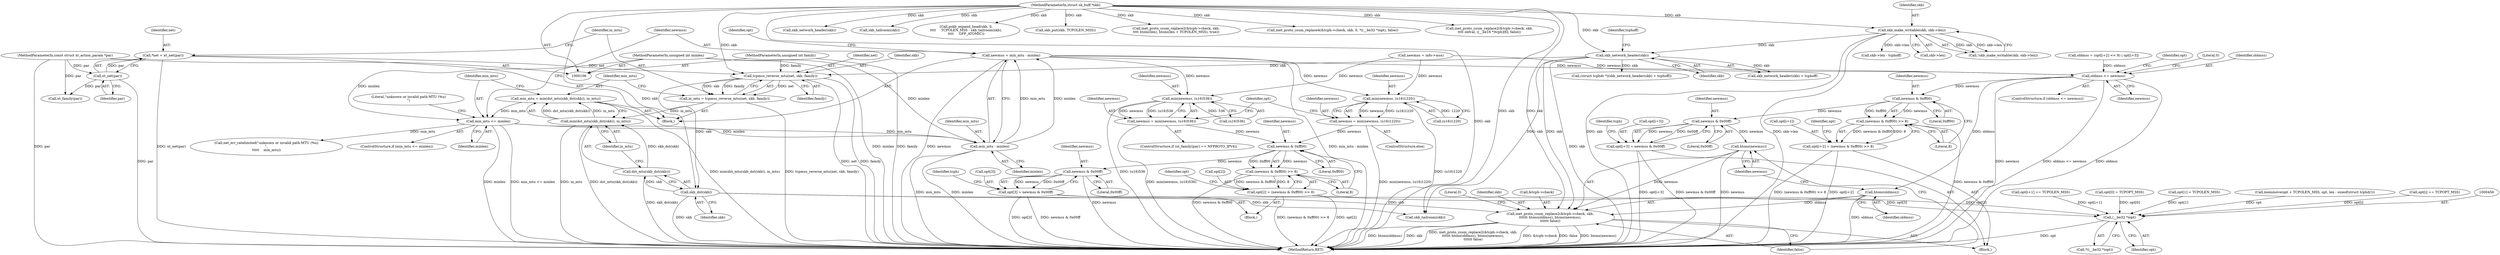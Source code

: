 digraph "0_linux_2638fd0f92d4397884fd991d8f4925cb3f081901@integer" {
"1000226" [label="(Call,newmss = min_mtu - minlen)"];
"1000228" [label="(Call,min_mtu - minlen)"];
"1000216" [label="(Call,min_mtu <= minlen)"];
"1000208" [label="(Call,min_mtu = min(dst_mtu(skb_dst(skb)), in_mtu))"];
"1000210" [label="(Call,min(dst_mtu(skb_dst(skb)), in_mtu))"];
"1000211" [label="(Call,dst_mtu(skb_dst(skb)))"];
"1000212" [label="(Call,skb_dst(skb))"];
"1000203" [label="(Call,tcpmss_reverse_mtu(net, skb, family))"];
"1000196" [label="(Call,*net = xt_net(par))"];
"1000198" [label="(Call,xt_net(par))"];
"1000108" [label="(MethodParameterIn,const struct xt_action_param *par)"];
"1000166" [label="(Call,skb_network_header(skb))"];
"1000136" [label="(Call,skb_make_writable(skb, skb->len))"];
"1000107" [label="(MethodParameterIn,struct sk_buff *skb)"];
"1000109" [label="(MethodParameterIn,unsigned int family)"];
"1000201" [label="(Call,in_mtu = tcpmss_reverse_mtu(net, skb, family))"];
"1000111" [label="(MethodParameterIn,unsigned int minlen)"];
"1000290" [label="(Call,oldmss <= newmss)"];
"1000302" [label="(Call,newmss & 0xff00)"];
"1000301" [label="(Call,(newmss & 0xff00) >> 8)"];
"1000295" [label="(Call,opt[i+2] = (newmss & 0xff00) >> 8)"];
"1000312" [label="(Call,newmss & 0x00ff)"];
"1000306" [label="(Call,opt[i+3] = newmss & 0x00ff)"];
"1000323" [label="(Call,htons(newmss))"];
"1000315" [label="(Call,inet_proto_csum_replace2(&tcph->check, skb,\n\t\t\t\t\t\t htons(oldmss), htons(newmss),\n\t\t\t\t\t\t false))"];
"1000321" [label="(Call,htons(oldmss))"];
"1000378" [label="(Call,min(newmss, (u16)536))"];
"1000376" [label="(Call,newmss = min(newmss, (u16)536))"];
"1000436" [label="(Call,newmss & 0xff00)"];
"1000435" [label="(Call,(newmss & 0xff00) >> 8)"];
"1000431" [label="(Call,opt[2] = (newmss & 0xff00) >> 8)"];
"1000455" [label="(Call,(__be32 *)opt)"];
"1000444" [label="(Call,newmss & 0x00ff)"];
"1000440" [label="(Call,opt[3] = newmss & 0x00ff)"];
"1000386" [label="(Call,min(newmss, (u16)1220))"];
"1000384" [label="(Call,newmss = min(newmss, (u16)1220))"];
"1000108" [label="(MethodParameterIn,const struct xt_action_param *par)"];
"1000365" [label="(Call,skb_network_header(skb))"];
"1000265" [label="(Call,opt[i+1] == TCPOLEN_MSS)"];
"1000109" [label="(MethodParameterIn,unsigned int family)"];
"1000274" [label="(Call,oldmss = (opt[i+2] << 8) | opt[i+3])"];
"1000308" [label="(Identifier,opt)"];
"1000199" [label="(Identifier,par)"];
"1000197" [label="(Identifier,net)"];
"1000371" [label="(ControlStructure,if (xt_family(par) == NFPROTO_IPV4))"];
"1000295" [label="(Call,opt[i+2] = (newmss & 0xff00) >> 8)"];
"1000230" [label="(Identifier,minlen)"];
"1000304" [label="(Literal,0xff00)"];
"1000376" [label="(Call,newmss = min(newmss, (u16)536))"];
"1000137" [label="(Identifier,skb)"];
"1000383" [label="(ControlStructure,else)"];
"1000377" [label="(Identifier,newmss)"];
"1000313" [label="(Identifier,newmss)"];
"1000218" [label="(Identifier,minlen)"];
"1000444" [label="(Call,newmss & 0x00ff)"];
"1000436" [label="(Call,newmss & 0xff00)"];
"1000314" [label="(Literal,0x00ff)"];
"1000290" [label="(Call,oldmss <= newmss)"];
"1000226" [label="(Call,newmss = min_mtu - minlen)"];
"1000307" [label="(Call,opt[i+3])"];
"1000206" [label="(Identifier,family)"];
"1000437" [label="(Identifier,newmss)"];
"1000455" [label="(Call,(__be32 *)opt)"];
"1000454" [label="(Call,*((__be32 *)opt))"];
"1000204" [label="(Identifier,net)"];
"1000302" [label="(Call,newmss & 0xff00)"];
"1000421" [label="(Call,opt[0] = TCPOPT_MSS)"];
"1000232" [label="(Call,newmss = info->mss)"];
"1000435" [label="(Call,(newmss & 0xff00) >> 8)"];
"1000136" [label="(Call,skb_make_writable(skb, skb->len))"];
"1000297" [label="(Identifier,opt)"];
"1000212" [label="(Call,skb_dst(skb))"];
"1000205" [label="(Identifier,skb)"];
"1000354" [label="(Call,skb_tailroom(skb))"];
"1000323" [label="(Call,htons(newmss))"];
"1000432" [label="(Call,opt[2])"];
"1000322" [label="(Identifier,oldmss)"];
"1000112" [label="(Block,)"];
"1000227" [label="(Identifier,newmss)"];
"1000216" [label="(Call,min_mtu <= minlen)"];
"1000349" [label="(Call,pskb_expand_head(skb, 0,\n\t\t\t\t     TCPOLEN_MSS - skb_tailroom(skb),\n\t\t\t\t     GFP_ATOMIC))"];
"1000450" [label="(Identifier,tcph)"];
"1000165" [label="(Call,skb_network_header(skb) + tcphoff)"];
"1000238" [label="(Identifier,opt)"];
"1000217" [label="(Identifier,min_mtu)"];
"1000344" [label="(Call,skb_tailroom(skb))"];
"1000201" [label="(Call,in_mtu = tcpmss_reverse_mtu(net, skb, family))"];
"1000209" [label="(Identifier,min_mtu)"];
"1000386" [label="(Call,min(newmss, (u16)1220))"];
"1000373" [label="(Call,xt_family(par))"];
"1000438" [label="(Literal,0xff00)"];
"1000446" [label="(Literal,0x00ff)"];
"1000292" [label="(Identifier,newmss)"];
"1000488" [label="(MethodReturn,RET)"];
"1000324" [label="(Identifier,newmss)"];
"1000385" [label="(Identifier,newmss)"];
"1000312" [label="(Call,newmss & 0x00ff)"];
"1000439" [label="(Literal,8)"];
"1000368" [label="(Call,skb_put(skb, TCPOLEN_MSS))"];
"1000392" [label="(Identifier,opt)"];
"1000221" [label="(Literal,\"unknown or invalid path-MTU (%u)\n\")"];
"1000315" [label="(Call,inet_proto_csum_replace2(&tcph->check, skb,\n\t\t\t\t\t\t htons(oldmss), htons(newmss),\n\t\t\t\t\t\t false))"];
"1000166" [label="(Call,skb_network_header(skb))"];
"1000325" [label="(Identifier,false)"];
"1000380" [label="(Call,(u16)536)"];
"1000426" [label="(Call,opt[1] = TCPOLEN_MSS)"];
"1000379" [label="(Identifier,newmss)"];
"1000431" [label="(Call,opt[2] = (newmss & 0xff00) >> 8)"];
"1000387" [label="(Identifier,newmss)"];
"1000408" [label="(Call,inet_proto_csum_replace2(&tcph->check, skb,\n\t\t\t\t htons(len), htons(len + TCPOLEN_MSS), true))"];
"1000208" [label="(Call,min_mtu = min(dst_mtu(skb_dst(skb)), in_mtu))"];
"1000320" [label="(Identifier,skb)"];
"1000457" [label="(Identifier,opt)"];
"1000211" [label="(Call,dst_mtu(skb_dst(skb)))"];
"1000272" [label="(Block,)"];
"1000294" [label="(Literal,0)"];
"1000198" [label="(Call,xt_net(par))"];
"1000210" [label="(Call,min(dst_mtu(skb_dst(skb)), in_mtu))"];
"1000442" [label="(Identifier,opt)"];
"1000107" [label="(MethodParameterIn,struct sk_buff *skb)"];
"1000214" [label="(Identifier,in_mtu)"];
"1000203" [label="(Call,tcpmss_reverse_mtu(net, skb, family))"];
"1000296" [label="(Call,opt[i+2])"];
"1000316" [label="(Call,&tcph->check)"];
"1000202" [label="(Identifier,in_mtu)"];
"1000146" [label="(Call,skb->len - tcphoff)"];
"1000399" [label="(Call,memmove(opt + TCPOLEN_MSS, opt, len - sizeof(struct tcphdr)))"];
"1000305" [label="(Literal,8)"];
"1000327" [label="(Literal,0)"];
"1000111" [label="(MethodParameterIn,unsigned int minlen)"];
"1000220" [label="(Call,net_err_ratelimited(\"unknown or invalid path-MTU (%u)\n\",\n\t\t\t\t\t    min_mtu))"];
"1000138" [label="(Call,skb->len)"];
"1000291" [label="(Identifier,oldmss)"];
"1000163" [label="(Call,(struct tcphdr *)(skb_network_header(skb) + tcphoff))"];
"1000303" [label="(Identifier,newmss)"];
"1000167" [label="(Identifier,skb)"];
"1000447" [label="(Call,inet_proto_csum_replace4(&tcph->check, skb, 0, *((__be32 *)opt), false))"];
"1000194" [label="(Block,)"];
"1000196" [label="(Call,*net = xt_net(par))"];
"1000213" [label="(Identifier,skb)"];
"1000440" [label="(Call,opt[3] = newmss & 0x00ff)"];
"1000135" [label="(Call,!skb_make_writable(skb, skb->len))"];
"1000260" [label="(Call,opt[i] == TCPOPT_MSS)"];
"1000168" [label="(Identifier,tcphoff)"];
"1000388" [label="(Call,(u16)1220)"];
"1000301" [label="(Call,(newmss & 0xff00) >> 8)"];
"1000318" [label="(Identifier,tcph)"];
"1000441" [label="(Call,opt[3])"];
"1000306" [label="(Call,opt[i+3] = newmss & 0x00ff)"];
"1000228" [label="(Call,min_mtu - minlen)"];
"1000378" [label="(Call,min(newmss, (u16)536))"];
"1000289" [label="(ControlStructure,if (oldmss <= newmss))"];
"1000445" [label="(Identifier,newmss)"];
"1000321" [label="(Call,htons(oldmss))"];
"1000384" [label="(Call,newmss = min(newmss, (u16)1220))"];
"1000473" [label="(Call,inet_proto_csum_replace2(&tcph->check, skb,\n\t\t\t\t oldval, ((__be16 *)tcph)[6], false))"];
"1000215" [label="(ControlStructure,if (min_mtu <= minlen))"];
"1000229" [label="(Identifier,min_mtu)"];
"1000226" -> "1000194"  [label="AST: "];
"1000226" -> "1000228"  [label="CFG: "];
"1000227" -> "1000226"  [label="AST: "];
"1000228" -> "1000226"  [label="AST: "];
"1000238" -> "1000226"  [label="CFG: "];
"1000226" -> "1000488"  [label="DDG: newmss"];
"1000226" -> "1000488"  [label="DDG: min_mtu - minlen"];
"1000228" -> "1000226"  [label="DDG: min_mtu"];
"1000228" -> "1000226"  [label="DDG: minlen"];
"1000226" -> "1000290"  [label="DDG: newmss"];
"1000226" -> "1000378"  [label="DDG: newmss"];
"1000226" -> "1000386"  [label="DDG: newmss"];
"1000228" -> "1000230"  [label="CFG: "];
"1000229" -> "1000228"  [label="AST: "];
"1000230" -> "1000228"  [label="AST: "];
"1000228" -> "1000488"  [label="DDG: min_mtu"];
"1000228" -> "1000488"  [label="DDG: minlen"];
"1000216" -> "1000228"  [label="DDG: min_mtu"];
"1000216" -> "1000228"  [label="DDG: minlen"];
"1000111" -> "1000228"  [label="DDG: minlen"];
"1000216" -> "1000215"  [label="AST: "];
"1000216" -> "1000218"  [label="CFG: "];
"1000217" -> "1000216"  [label="AST: "];
"1000218" -> "1000216"  [label="AST: "];
"1000221" -> "1000216"  [label="CFG: "];
"1000227" -> "1000216"  [label="CFG: "];
"1000216" -> "1000488"  [label="DDG: min_mtu <= minlen"];
"1000216" -> "1000488"  [label="DDG: minlen"];
"1000208" -> "1000216"  [label="DDG: min_mtu"];
"1000111" -> "1000216"  [label="DDG: minlen"];
"1000216" -> "1000220"  [label="DDG: min_mtu"];
"1000208" -> "1000194"  [label="AST: "];
"1000208" -> "1000210"  [label="CFG: "];
"1000209" -> "1000208"  [label="AST: "];
"1000210" -> "1000208"  [label="AST: "];
"1000217" -> "1000208"  [label="CFG: "];
"1000208" -> "1000488"  [label="DDG: min(dst_mtu(skb_dst(skb)), in_mtu)"];
"1000210" -> "1000208"  [label="DDG: dst_mtu(skb_dst(skb))"];
"1000210" -> "1000208"  [label="DDG: in_mtu"];
"1000210" -> "1000214"  [label="CFG: "];
"1000211" -> "1000210"  [label="AST: "];
"1000214" -> "1000210"  [label="AST: "];
"1000210" -> "1000488"  [label="DDG: in_mtu"];
"1000210" -> "1000488"  [label="DDG: dst_mtu(skb_dst(skb))"];
"1000211" -> "1000210"  [label="DDG: skb_dst(skb)"];
"1000201" -> "1000210"  [label="DDG: in_mtu"];
"1000211" -> "1000212"  [label="CFG: "];
"1000212" -> "1000211"  [label="AST: "];
"1000214" -> "1000211"  [label="CFG: "];
"1000211" -> "1000488"  [label="DDG: skb_dst(skb)"];
"1000212" -> "1000211"  [label="DDG: skb"];
"1000212" -> "1000213"  [label="CFG: "];
"1000213" -> "1000212"  [label="AST: "];
"1000212" -> "1000488"  [label="DDG: skb"];
"1000203" -> "1000212"  [label="DDG: skb"];
"1000107" -> "1000212"  [label="DDG: skb"];
"1000212" -> "1000315"  [label="DDG: skb"];
"1000212" -> "1000344"  [label="DDG: skb"];
"1000203" -> "1000201"  [label="AST: "];
"1000203" -> "1000206"  [label="CFG: "];
"1000204" -> "1000203"  [label="AST: "];
"1000205" -> "1000203"  [label="AST: "];
"1000206" -> "1000203"  [label="AST: "];
"1000201" -> "1000203"  [label="CFG: "];
"1000203" -> "1000488"  [label="DDG: family"];
"1000203" -> "1000488"  [label="DDG: net"];
"1000203" -> "1000201"  [label="DDG: net"];
"1000203" -> "1000201"  [label="DDG: skb"];
"1000203" -> "1000201"  [label="DDG: family"];
"1000196" -> "1000203"  [label="DDG: net"];
"1000166" -> "1000203"  [label="DDG: skb"];
"1000107" -> "1000203"  [label="DDG: skb"];
"1000109" -> "1000203"  [label="DDG: family"];
"1000196" -> "1000194"  [label="AST: "];
"1000196" -> "1000198"  [label="CFG: "];
"1000197" -> "1000196"  [label="AST: "];
"1000198" -> "1000196"  [label="AST: "];
"1000202" -> "1000196"  [label="CFG: "];
"1000196" -> "1000488"  [label="DDG: xt_net(par)"];
"1000198" -> "1000196"  [label="DDG: par"];
"1000198" -> "1000199"  [label="CFG: "];
"1000199" -> "1000198"  [label="AST: "];
"1000198" -> "1000488"  [label="DDG: par"];
"1000108" -> "1000198"  [label="DDG: par"];
"1000198" -> "1000373"  [label="DDG: par"];
"1000108" -> "1000106"  [label="AST: "];
"1000108" -> "1000488"  [label="DDG: par"];
"1000108" -> "1000373"  [label="DDG: par"];
"1000166" -> "1000165"  [label="AST: "];
"1000166" -> "1000167"  [label="CFG: "];
"1000167" -> "1000166"  [label="AST: "];
"1000168" -> "1000166"  [label="CFG: "];
"1000166" -> "1000488"  [label="DDG: skb"];
"1000166" -> "1000163"  [label="DDG: skb"];
"1000166" -> "1000165"  [label="DDG: skb"];
"1000136" -> "1000166"  [label="DDG: skb"];
"1000107" -> "1000166"  [label="DDG: skb"];
"1000166" -> "1000315"  [label="DDG: skb"];
"1000166" -> "1000344"  [label="DDG: skb"];
"1000136" -> "1000135"  [label="AST: "];
"1000136" -> "1000138"  [label="CFG: "];
"1000137" -> "1000136"  [label="AST: "];
"1000138" -> "1000136"  [label="AST: "];
"1000135" -> "1000136"  [label="CFG: "];
"1000136" -> "1000488"  [label="DDG: skb->len"];
"1000136" -> "1000488"  [label="DDG: skb"];
"1000136" -> "1000135"  [label="DDG: skb"];
"1000136" -> "1000135"  [label="DDG: skb->len"];
"1000107" -> "1000136"  [label="DDG: skb"];
"1000136" -> "1000146"  [label="DDG: skb->len"];
"1000107" -> "1000106"  [label="AST: "];
"1000107" -> "1000488"  [label="DDG: skb"];
"1000107" -> "1000315"  [label="DDG: skb"];
"1000107" -> "1000344"  [label="DDG: skb"];
"1000107" -> "1000349"  [label="DDG: skb"];
"1000107" -> "1000354"  [label="DDG: skb"];
"1000107" -> "1000365"  [label="DDG: skb"];
"1000107" -> "1000368"  [label="DDG: skb"];
"1000107" -> "1000408"  [label="DDG: skb"];
"1000107" -> "1000447"  [label="DDG: skb"];
"1000107" -> "1000473"  [label="DDG: skb"];
"1000109" -> "1000106"  [label="AST: "];
"1000109" -> "1000488"  [label="DDG: family"];
"1000201" -> "1000194"  [label="AST: "];
"1000202" -> "1000201"  [label="AST: "];
"1000209" -> "1000201"  [label="CFG: "];
"1000201" -> "1000488"  [label="DDG: tcpmss_reverse_mtu(net, skb, family)"];
"1000111" -> "1000106"  [label="AST: "];
"1000111" -> "1000488"  [label="DDG: minlen"];
"1000290" -> "1000289"  [label="AST: "];
"1000290" -> "1000292"  [label="CFG: "];
"1000291" -> "1000290"  [label="AST: "];
"1000292" -> "1000290"  [label="AST: "];
"1000294" -> "1000290"  [label="CFG: "];
"1000297" -> "1000290"  [label="CFG: "];
"1000290" -> "1000488"  [label="DDG: oldmss"];
"1000290" -> "1000488"  [label="DDG: newmss"];
"1000290" -> "1000488"  [label="DDG: oldmss <= newmss"];
"1000274" -> "1000290"  [label="DDG: oldmss"];
"1000232" -> "1000290"  [label="DDG: newmss"];
"1000290" -> "1000302"  [label="DDG: newmss"];
"1000290" -> "1000321"  [label="DDG: oldmss"];
"1000302" -> "1000301"  [label="AST: "];
"1000302" -> "1000304"  [label="CFG: "];
"1000303" -> "1000302"  [label="AST: "];
"1000304" -> "1000302"  [label="AST: "];
"1000305" -> "1000302"  [label="CFG: "];
"1000302" -> "1000301"  [label="DDG: newmss"];
"1000302" -> "1000301"  [label="DDG: 0xff00"];
"1000302" -> "1000312"  [label="DDG: newmss"];
"1000301" -> "1000295"  [label="AST: "];
"1000301" -> "1000305"  [label="CFG: "];
"1000305" -> "1000301"  [label="AST: "];
"1000295" -> "1000301"  [label="CFG: "];
"1000301" -> "1000488"  [label="DDG: newmss & 0xff00"];
"1000301" -> "1000295"  [label="DDG: newmss & 0xff00"];
"1000301" -> "1000295"  [label="DDG: 8"];
"1000295" -> "1000272"  [label="AST: "];
"1000296" -> "1000295"  [label="AST: "];
"1000308" -> "1000295"  [label="CFG: "];
"1000295" -> "1000488"  [label="DDG: opt[i+2]"];
"1000295" -> "1000488"  [label="DDG: (newmss & 0xff00) >> 8"];
"1000312" -> "1000306"  [label="AST: "];
"1000312" -> "1000314"  [label="CFG: "];
"1000313" -> "1000312"  [label="AST: "];
"1000314" -> "1000312"  [label="AST: "];
"1000306" -> "1000312"  [label="CFG: "];
"1000312" -> "1000306"  [label="DDG: newmss"];
"1000312" -> "1000306"  [label="DDG: 0x00ff"];
"1000312" -> "1000323"  [label="DDG: newmss"];
"1000306" -> "1000272"  [label="AST: "];
"1000307" -> "1000306"  [label="AST: "];
"1000318" -> "1000306"  [label="CFG: "];
"1000306" -> "1000488"  [label="DDG: newmss & 0x00ff"];
"1000306" -> "1000488"  [label="DDG: opt[i+3]"];
"1000323" -> "1000315"  [label="AST: "];
"1000323" -> "1000324"  [label="CFG: "];
"1000324" -> "1000323"  [label="AST: "];
"1000325" -> "1000323"  [label="CFG: "];
"1000323" -> "1000488"  [label="DDG: newmss"];
"1000323" -> "1000315"  [label="DDG: newmss"];
"1000315" -> "1000272"  [label="AST: "];
"1000315" -> "1000325"  [label="CFG: "];
"1000316" -> "1000315"  [label="AST: "];
"1000320" -> "1000315"  [label="AST: "];
"1000321" -> "1000315"  [label="AST: "];
"1000325" -> "1000315"  [label="AST: "];
"1000327" -> "1000315"  [label="CFG: "];
"1000315" -> "1000488"  [label="DDG: inet_proto_csum_replace2(&tcph->check, skb,\n\t\t\t\t\t\t htons(oldmss), htons(newmss),\n\t\t\t\t\t\t false)"];
"1000315" -> "1000488"  [label="DDG: &tcph->check"];
"1000315" -> "1000488"  [label="DDG: false"];
"1000315" -> "1000488"  [label="DDG: htons(newmss)"];
"1000315" -> "1000488"  [label="DDG: htons(oldmss)"];
"1000315" -> "1000488"  [label="DDG: skb"];
"1000321" -> "1000315"  [label="DDG: oldmss"];
"1000321" -> "1000322"  [label="CFG: "];
"1000322" -> "1000321"  [label="AST: "];
"1000324" -> "1000321"  [label="CFG: "];
"1000321" -> "1000488"  [label="DDG: oldmss"];
"1000378" -> "1000376"  [label="AST: "];
"1000378" -> "1000380"  [label="CFG: "];
"1000379" -> "1000378"  [label="AST: "];
"1000380" -> "1000378"  [label="AST: "];
"1000376" -> "1000378"  [label="CFG: "];
"1000378" -> "1000488"  [label="DDG: (u16)536"];
"1000378" -> "1000376"  [label="DDG: newmss"];
"1000378" -> "1000376"  [label="DDG: (u16)536"];
"1000232" -> "1000378"  [label="DDG: newmss"];
"1000380" -> "1000378"  [label="DDG: 536"];
"1000376" -> "1000371"  [label="AST: "];
"1000377" -> "1000376"  [label="AST: "];
"1000392" -> "1000376"  [label="CFG: "];
"1000376" -> "1000488"  [label="DDG: min(newmss, (u16)536)"];
"1000376" -> "1000436"  [label="DDG: newmss"];
"1000436" -> "1000435"  [label="AST: "];
"1000436" -> "1000438"  [label="CFG: "];
"1000437" -> "1000436"  [label="AST: "];
"1000438" -> "1000436"  [label="AST: "];
"1000439" -> "1000436"  [label="CFG: "];
"1000436" -> "1000435"  [label="DDG: newmss"];
"1000436" -> "1000435"  [label="DDG: 0xff00"];
"1000384" -> "1000436"  [label="DDG: newmss"];
"1000436" -> "1000444"  [label="DDG: newmss"];
"1000435" -> "1000431"  [label="AST: "];
"1000435" -> "1000439"  [label="CFG: "];
"1000439" -> "1000435"  [label="AST: "];
"1000431" -> "1000435"  [label="CFG: "];
"1000435" -> "1000488"  [label="DDG: newmss & 0xff00"];
"1000435" -> "1000431"  [label="DDG: newmss & 0xff00"];
"1000435" -> "1000431"  [label="DDG: 8"];
"1000431" -> "1000112"  [label="AST: "];
"1000432" -> "1000431"  [label="AST: "];
"1000442" -> "1000431"  [label="CFG: "];
"1000431" -> "1000488"  [label="DDG: opt[2]"];
"1000431" -> "1000488"  [label="DDG: (newmss & 0xff00) >> 8"];
"1000431" -> "1000455"  [label="DDG: opt[2]"];
"1000455" -> "1000454"  [label="AST: "];
"1000455" -> "1000457"  [label="CFG: "];
"1000456" -> "1000455"  [label="AST: "];
"1000457" -> "1000455"  [label="AST: "];
"1000454" -> "1000455"  [label="CFG: "];
"1000455" -> "1000488"  [label="DDG: opt"];
"1000426" -> "1000455"  [label="DDG: opt[1]"];
"1000399" -> "1000455"  [label="DDG: opt"];
"1000421" -> "1000455"  [label="DDG: opt[0]"];
"1000440" -> "1000455"  [label="DDG: opt[3]"];
"1000260" -> "1000455"  [label="DDG: opt[i]"];
"1000265" -> "1000455"  [label="DDG: opt[i+1]"];
"1000444" -> "1000440"  [label="AST: "];
"1000444" -> "1000446"  [label="CFG: "];
"1000445" -> "1000444"  [label="AST: "];
"1000446" -> "1000444"  [label="AST: "];
"1000440" -> "1000444"  [label="CFG: "];
"1000444" -> "1000488"  [label="DDG: newmss"];
"1000444" -> "1000440"  [label="DDG: newmss"];
"1000444" -> "1000440"  [label="DDG: 0x00ff"];
"1000440" -> "1000112"  [label="AST: "];
"1000441" -> "1000440"  [label="AST: "];
"1000450" -> "1000440"  [label="CFG: "];
"1000440" -> "1000488"  [label="DDG: opt[3]"];
"1000440" -> "1000488"  [label="DDG: newmss & 0x00ff"];
"1000386" -> "1000384"  [label="AST: "];
"1000386" -> "1000388"  [label="CFG: "];
"1000387" -> "1000386"  [label="AST: "];
"1000388" -> "1000386"  [label="AST: "];
"1000384" -> "1000386"  [label="CFG: "];
"1000386" -> "1000488"  [label="DDG: (u16)1220"];
"1000386" -> "1000384"  [label="DDG: newmss"];
"1000386" -> "1000384"  [label="DDG: (u16)1220"];
"1000232" -> "1000386"  [label="DDG: newmss"];
"1000388" -> "1000386"  [label="DDG: 1220"];
"1000384" -> "1000383"  [label="AST: "];
"1000385" -> "1000384"  [label="AST: "];
"1000392" -> "1000384"  [label="CFG: "];
"1000384" -> "1000488"  [label="DDG: min(newmss, (u16)1220)"];
}

